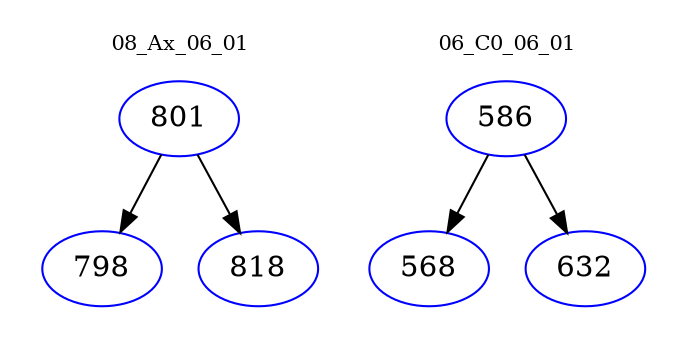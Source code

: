 digraph{
subgraph cluster_0 {
color = white
label = "08_Ax_06_01";
fontsize=10;
T0_801 [label="801", color="blue"]
T0_801 -> T0_798 [color="black"]
T0_798 [label="798", color="blue"]
T0_801 -> T0_818 [color="black"]
T0_818 [label="818", color="blue"]
}
subgraph cluster_1 {
color = white
label = "06_C0_06_01";
fontsize=10;
T1_586 [label="586", color="blue"]
T1_586 -> T1_568 [color="black"]
T1_568 [label="568", color="blue"]
T1_586 -> T1_632 [color="black"]
T1_632 [label="632", color="blue"]
}
}
